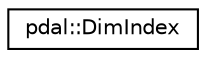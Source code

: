 digraph "Graphical Class Hierarchy"
{
  edge [fontname="Helvetica",fontsize="10",labelfontname="Helvetica",labelfontsize="10"];
  node [fontname="Helvetica",fontsize="10",shape=record];
  rankdir="LR";
  Node1 [label="pdal::DimIndex",height=0.2,width=0.4,color="black", fillcolor="white", style="filled",URL="$structpdal_1_1DimIndex.html"];
}
